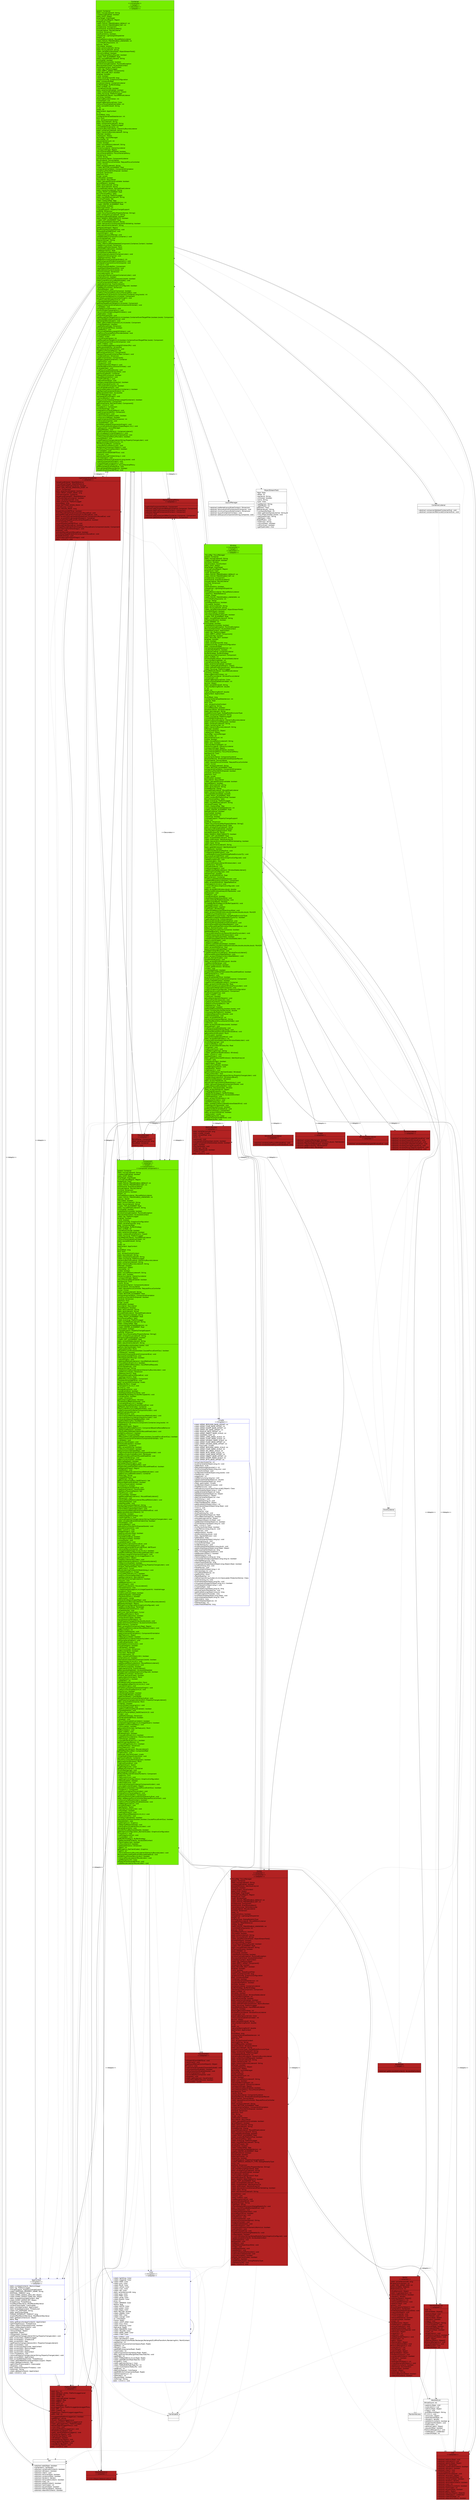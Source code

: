 digraph G{
	fontname = "Bitstream Vera Sans"
	fontsize = 16

node [
	fontname = "Bitstream Vera Sans"
	fontsize = 16

 shape = "record"
]
edge [
	fontname = "Bitstream Vera Sans"
	fontsize = 16
]
IdentityArrayList [ 
center=true
    label="{IdentityArrayList\n\<\<adaptee\>\>|-size: int \l-elementData: Object[] \l | +add(int,Obje): void\l+trimToSize(): void\l+set(int,Obje): Object\l+isEmpty(): boolean\l+clear(): void\l-outOfBoundsMsg(i): String\l+\<init\>(Collecti): void\l+remove(Obje): boolean\l+lastIndexOf(Obje): int\l+contains(Obje): boolean\l+size(): int\l-rangeCheck(i): void\l+addAll(int,Collecti): boolean\l-rangeCheckForAdd(i): void\l+get(i): Object\l+toArray(Object): Object[]\l#removeRange(int,i): void\l+ensureCapacity(i): void\l-fastRemove(i): void\l+indexOf(Obje): int\l}"color = black
style = filled 
 fillcolor = firebrick
]
Serializable [ 
center=true
    label="{Serializable| | }"color = black
style = filled 
 fillcolor = white
]
Shape [ 
center=true
    label="{Shape\n\<\<adaptee\>\>| | +abstract contains(Rectangle): boolean\l+abstract getPathIterator(AffineTransform,doub): PathIterator\l+abstract intersects(Rectangle): boolean\l+abstract getBounds2D(): Rectangle2D\l+abstract getBounds(): Rectangle\l}"color = black
style = filled 
 fillcolor = firebrick
]
Set [ 
center=true
    label="{Set| | +abstract add(Obje): boolean\l+spliterator(): Spliterator\l+abstract containsAll(Collecti): boolean\l+abstract isEmpty(): boolean\l+abstract clear(): void\l+abstract remove(Obje): boolean\l+abstract contains(Obje): boolean\l+abstract iterator(): Iterator\l+abstract removeAll(Collecti): boolean\l+abstract size(): int\l+abstract addAll(Collecti): boolean\l+abstract hashCode(): int\l+abstract equals(Obje): boolean\l+abstract toArray(Object): Object[]\l+abstract retainAll(Collecti): boolean\l}"color = black
style = filled 
 fillcolor = white
]
WindowStateListener [ 
center=true
    label="{WindowStateListener\n\<\<adaptee\>\>| | +abstract windowStateChanged(WindowEve): void\l}"color = black
style = filled 
 fillcolor = firebrick
]
FocusManager [ 
center=true
    label="{FocusManager\n\<\<adaptee\>\>|focusOwner: Component \lstatic serialVersionUID: long \lfocusRoot: Container \l | \<init\>(): void\l}"color = black
style = filled 
 fillcolor = firebrick
]
Unsafe [ 
center=true
    label="{Unsafe\n\<\<Singleton\>\>|+static ARRAY_BOOLEAN_BASE_OFFSET: int \l+static ARRAY_CHAR_BASE_OFFSET: int \l+static ARRAY_SHORT_BASE_OFFSET: int \l+static ARRAY_INT_BASE_OFFSET: int \l+static INVALID_FIELD_OFFSET: int \l+static ARRAY_OBJECT_INDEX_SCALE: int \l+static ADDRESS_SIZE: int \l+static ARRAY_LONG_INDEX_SCALE: int \l+static ARRAY_FLOAT_INDEX_SCALE: int \l+static ARRAY_DOUBLE_INDEX_SCALE: int \l+static ARRAY_FLOAT_BASE_OFFSET: int \l+static ARRAY_DOUBLE_BASE_OFFSET: int \l-static theUnsafe: Unsafe \l+static ARRAY_BOOLEAN_INDEX_SCALE: int \l+static ARRAY_CHAR_INDEX_SCALE: int \l+static ARRAY_INT_INDEX_SCALE: int \l+static ARRAY_BYTE_INDEX_SCALE: int \l+static ARRAY_LONG_BASE_OFFSET: int \l+static ARRAY_OBJECT_BASE_OFFSET: int \l+static ARRAY_SHORT_INDEX_SCALE: int \l+static ARRAY_BYTE_BASE_OFFSET: int \l | +arrayIndexScale(Cla): int\l+putCharVolatile(Object,long,ch): void\l+getByte(lo): byte\l+getLoadAverage(double[],i): int\l+putShortVolatile(Object,long,sho): void\l+monitorExit(Obje): void\l+putBooleanVolatile(Object,long,boole): void\l+loadFence(): void\l+pageSize(): int\l+setMemory(long,long,by): void\l+getDoubleVolatile(Object,lo): double\l+getShortVolatile(Object,lo): short\l+static getUnsafe(): Unsafe\l+putBoolean(Object,int,boole): void\l+freeMemory(lo): void\l+defineAnonymousClass(Class,byte[],Object): Class\l+putIntVolatile(Object,long,i): void\l+getByteVolatile(Object,lo): byte\l+getObjectVolatile(Object,lo): Object\l+getObject(Object,i): Object\l+getCharVolatile(Object,lo): char\l+putInt(long,i): void\l+putAddress(long,lo): void\l+staticFieldBase(Fie): Object\l+getAndAddInt(Object,long,i): int\l+putOrderedObject(Object,long,Obje): void\l-\<init\>(): void\l+getInt(lo): int\l+getChar(lo): char\l+putFloat(long,flo): void\l+getFloatVolatile(Object,lo): float\l+shouldBeInitialized(Cla): boolean\l+allocateInstance(Cla): Object\l+putObject(Object,int,Obje): void\l+getBooleanVolatile(Object,lo): boolean\l+putOrderedLong(Object,long,lo): void\lstatic \<clinit\>(): void\l+tryMonitorEnter(Obje): boolean\l+copyMemory(long,long,lo): void\l+fullFence(): void\l+getDouble(lo): double\l+putDouble(long,doub): void\l-static registerNatives(): void\l+getFloat(lo): float\l+putByteVolatile(Object,long,by): void\l+putLong(long,lo): void\l+monitorEnter(Obje): void\l+putByte(long,by): void\l+putDoubleVolatile(Object,long,doub): void\l+getAndSetObject(Object,long,Obje): Object\l+getLongVolatile(Object,lo): long\l-static throwIllegalAccessError(): void\l+getBoolean(Object,i): boolean\l+getAddress(lo): long\l+reallocateMemory(long,lo): long\l+compareAndSwapLong(Object,long,long,lo): boolean\l+allocateMemory(lo): long\l+objectFieldOffset(Fie): long\l+compareAndSwapObject(Object,long,Object,Obje): boolean\l+putShort(long,sho): void\l+storeFence(): void\l+getAndSetInt(Object,long,i): int\l+park(boolean,lo): void\l+arrayBaseOffset(Cla): int\l+getShort(lo): short\l+fieldOffset(Fie): int\l+defineClass(String,byte[],int,int,ClassLoader,ProtectionDoma): Class\l+putChar(long,ch): void\l+putFloatVolatile(Object,long,flo): void\l+compareAndSwapInt(Object,long,int,i): boolean\l+putOrderedInt(Object,long,i): void\l+unpark(Obje): void\l+getAndSetLong(Object,long,lo): long\l+ensureClassInitialized(Cla): void\l+getAndAddLong(Object,long,lo): long\l+throwException(Throwab): void\l+putObjectVolatile(Object,long,Obje): void\l+putLongVolatile(Object,long,lo): void\l+getLong(lo): long\l+getIntVolatile(Object,lo): int\l+addressSize(): int\l+staticFieldOffset(Fie): long\l}"style = filled 
 color = blue
style = filled 
 fillcolor = white
]
FocusTraversalPolicy [ 
center=true
    label="{FocusTraversalPolicy\n\<\<adaptee\>\>| | +getInitialComponent(Wind): Component\l+abstract getComponentBefore(Container,Compone): Component\l+abstract getFirstComponent(Contain): Component\l+abstract getLastComponent(Contain): Component\l+\<init\>(): void\l+abstract getComponentAfter(Container,Compone): Component\l+abstract getDefaultComponent(Contain): Component\l}"color = black
style = filled 
 fillcolor = firebrick
]
LightweightDispatcher [ 
center=true
    label="{LightweightDispatcher\n\<\<adaptee\>\>|-targetLastEntered: WeakReference \l-mouseEventTarget: WeakReference \l-isMouseDTInNativeContainer: boolean \l-static LWD_MOUSE_DRAGGED_OVER: int \l-focus: Component \lstatic assertionsDisabled: boolean \l-static PROXY_EVENT_MASK: long \l-nativeContainer: Container \l-targetLastEnteredDT: WeakReference \l-isMouseInNativeContainer: boolean \l-static serialVersionUID: long \l-static eventLog: PlatformLogger \l-eventMask: long \l-static BUTTONS_DOWN_MASK: int \l-nativeCursor: Cursor \l-static MOUSE_MASK: long \l | dispatchEvent(AWTEve): boolean\l-trackMouseEnterExit(Component,MouseEve): void\lretargetMouseEvent(Component,int,MouseEve): void\lstatic access100(LightweightDispatcher,Component,MouseEve): void\lstatic access000(LightweightDispatch): Container\l-processDropTargetEvent(SunDropTargetEve): boolean\l\<init\>(Contain): void\l+eventDispatched(AWTEve): void\l-isMouseGrab(MouseEve): boolean\l-retargetMouseEnterExit(Component,MouseEvent,Component,boole): Component\l-stopListeningForOtherDrags(): void\ldispose(): void\l-processMouseEvent(MouseEve): boolean\l-trackDropTargetEnterExit(Component,MouseEve): void\lenableEvents(lo): void\l-startListeningForOtherDrags(): void\lstatic \<clinit\>(): void\l}"color = black
style = filled 
 fillcolor = firebrick
]
Container [ 
center=true
    label="{Container\n\<\<composite\>\> \n\<\<target\>\> \n\<\<decorator\>\> \n\<\<adapter\>\>|parent: Container \lstatic mouseListenerK: String \l-coalescingEnabled: boolean \lstatic LOCK: Object \ldropTarget: DropTarget \l-mixingCutoutRegion: Region \lforeground: Color \l-static FOCUS_TRAVERSABLE_DEFAULT: int \l-static FOCUS_TRAVERSABLE_SET: int \lmodalComp: Component \leventCache: EventQueueItem[] \lmouseListener: MouseListener \lminSize: Dimension \lnewEventsOnly: boolean \l-dispatcher: LightweightDispatcher \lheight: int \lmouseMotionListener: MouseMotionListener \l-static FOCUS_TRAVERSABLE_UNKNOWN: int \l-numOfLWComponents: int \lpopups: Vector \l-focusable: boolean \lstatic actionListenerK: String \lstatic focusListenerK: String \l-static serialPersistentFields: ObjectStreamField[] \l-focusCycleRoot: boolean \l-focusTraversalPolicyProvider: boolean \l+static TOP_ALIGNMENT: float \lstatic mouseWheelListenerK: String \lminSizeSet: boolean \l-isAddNotifyComplete: boolean \lwindowClosingException: RuntimeException \l#accessibleContext: AccessibleContext \lmodalAppContext: AppContext \l-static log: PlatformLogger \l-static EMPTY_ARRAY: Component[] \lstatic INCLUDE_SELF: boolean \lenabled: boolean \l-valid: boolean \l-static serialVersionUID: long \l-graphicsConfig: GraphicsConfiguration \lpeer: ComponentPeer \lcontainerListener: ContainerListener \lbufferStrategy: BufferStrategy \lstatic incRate: int \l-nameExplicitlySet: boolean \lstatic assertionsDisabled: boolean \l-static coalesceEventsParams: Class[] \l-static focusLog: PlatformLogger \linputMethodListener: InputMethodListener \l-printing: boolean \llisteningBoundsChildren: int \l-component: List \lpreserveBackgroundColor: Color \l-isFocusTraversableOverridden: int \lstatic ownedWindowK: String \lx: int \lwidth: int \lappContext: AppContext \ly: int \leventMask: long \l-containerSerializedDataVersion: int \lfont: Font \l-acc: AccessControlContext \lstatic keyListenerK: String \lstatic componentListenerK: String \l-static mixingLog: PlatformLogger \l-numOfHWComponents: int \lhierarchyBoundsListener: HierarchyBoundsListener \lstatic containerListenerK: String \lstatic hierarchyBoundsListenerK: String \lisPacked: boolean \l-objectLock: Object \llayoutMgr: LayoutManager \l-boundsOp: int \ldescendantsCount: int \lvisible: boolean \lstatic mouseMotionListenerK: String \lstatic isInc: boolean \lhierarchyListener: HierarchyListener \l-compoundShape: Region \l-focusTraversalKeysEnabled: boolean \l-focusTraversalPolicy: FocusTraversalPolicy \lbackground: Color \l-name: String \lcomponentListener: ComponentListener \lfocusListener: FocusListener \l-static requestFocusController: RequestFocusController \lcursor: Cursor \lstatic windowListenerK: String \l+static BOTTOM_ALIGNMENT: float \lcomponentOrientation: ComponentOrientation \l-autoFocusTransferOnDisposal: boolean \lmaxSize: Dimension \lpeerFont: Font \llocale: Locale \lprefSizeSet: boolean \lkeyListener: KeyListener \l-static isJavaAwtSmartInvalidate: boolean \lignoreRepaint: boolean \lstatic itemListenerK: String \lstatic textListenerK: String \lmouseWheelListener: MouseWheelListener \lstatic hierarchyListenerK: String \l+static RIGHT_ALIGNMENT: float \lfocusTraversalKeys: Set[] \l-static eventLog: PlatformLogger \lstatic inputMethodListenerK: String \l-printingThreads: Set \l-static coalesceMap: Map \l-componentSerializedDataVersion: int \l+static CENTER_ALIGNMENT: float \lmaxSizeSet: boolean \llisteningChildren: int \l-changeSupport: PropertyChangeSupport \lprefSize: Dimension \l-static focusTraversalKeyPropertyNames: String[] \lstatic windowFocusListenerK: String \lbackgroundEraseDisabled: boolean \lstatic SEARCH_HEAVYWEIGHTS: boolean \l+static LEFT_ALIGNMENT: float \lstatic windowStateListenerK: String \l-static descendUnconditionallyWhenValidating: boolean \lstatic adjustmentListenerK: String \l | getOpaqueShape(): Region\lpostProcessKeyEvent(KeyEve): void\l#processEvent(AWTEve): void\l+paint(Graphi): void\l+setLayout(LayoutManag): void\l-addDelicately(Component,Container,i): void\lmixOnValidating(): void\l#paramString(): String\l+removeAll(): void\l-static isRemoveNotifyNeeded(Component,Container,Contain): boolean\l+getMinimumSize(): Dimension\l+getMousePosition(boole): Point\lpostsOldMouseEvents(): boolean\l+getAlignmentY(): float\lcountHierarchyMembers(): int\l+addContainerListener(ContainerListen): void\l-reparentChild(Compone): void\l+getAlignmentX(): float\l-getBottommostComponentIndex(): int\l+setComponentZOrder(Component,i): void\ldecreaseComponentCount(Compone): void\l+\<init\>(): void\l+findComponentAt(Poi): Component\l-readObject(ObjectInputStre): void\l-getListenersCount(int,boole): int\l+minimumSize(): Dimension\lnumListening(lo): int\l+removeContainerListener(ContainerListen): void\lcontainsFocus(): boolean\lisSameOrAncestorOf(Component,boole): boolean\lclearCurrentFocusCycleRootOnHide(): void\l+printComponents(Graphi): void\l+getListeners(Cla): EventListener[]\lupdateGraphicsData(GraphicsConfigurati): boolean\l+getMaximumSize(): Dimension\l-startLWModal(): void\lcanContainFocusOwner(Compone): boolean\l+setFocusTraversalPolicy(FocusTraversalPoli): void\lcreateHierarchyEvents(int,Component,Container,long,boole): int\lfindComponentAtImpl(int,int,boole): Component\lpaintHeavyweightComponents(Graphi): void\l+setFocusTraversalKeys(int,S): void\l-checkAddToSelf(Compone): void\lgetDropTargetEventTarget(int,int,boole): Component\l+applyComponentOrientation(ComponentOrientati): void\l+validate(): void\lvalidateUnconditionally(): void\lmixOnZOrderChanging(int,i): void\l-recursiveShowHeavyweightChildren(): void\l+getInsets(): Insets\lmixOnHiding(boole): void\l-getMouseEventTargetImpl(int,int,boolean,ContainerEventTargetFilter,boolean,boole): Component\l-checkNotAWindow(Compone): void\llightweightPaint(Graphi): void\l-static getChildAt(Component,int,int,boole): Component\l+isValidateRoot(): boolean\l+getPreferredSize(): Dimension\leventEnabled(AWTEve): boolean\l+addNotify(): void\l-recursiveHideHeavyweightChildren(): void\l+setFocusTraversalPolicyProvider(boole): void\linvalidateParent(): void\l+insets(): Insets\l+countComponents(): int\l-getMouseEventTarget(int,int,boolean,ContainerEventTargetFilter,boole): Component\lincreaseComponentCount(Compone): void\l-static initIDs(): void\l-recursiveRelocateHeavyweightChildren(Poi): void\lgetAccessibleAt(Poi): Accessible\ladjustDecendantsOnParent(i): void\l+getFocusTraversalKeys(i): Set\lgetComponentsSync(): Component[]\l-reparentTraverse(ContainerPeer,Contain): void\l+preferredSize(): Dimension\l+getComponents(): Component[]\lgetHeavyweightContainer(): Container\l+setFont(Fo): void\l+doLayout(): void\l+add(Component,Object,i): void\lclearMostRecentFocusOwnerOnHide(): void\l#validateTree(): void\l+setFocusCycleRoot(boole): void\l-writeObject(ObjectOutputStre): void\lgetTraversalRoot(): Container\l-isParentOf(Compone): boolean\ladjustDescendants(i): void\l+list(PrintWriter,i): void\l+deliverEvent(Eve): void\lhasHeavyweightDescendants(): boolean\l+getComponentCount(): int\l+isAncestorOf(Compone): boolean\lproxyEnableEvents(lo): void\l-removeDelicately(Component,Container,i): boolean\l-getTopmostComponentIndex(): int\lgetAccessibleChild(i): Accessible\lmixOnReshaping(): void\llightweightPrint(Graphi): void\l+removeNotify(): void\lisRecursivelyVisibleUpToHeavyweightContainer(): boolean\l+getComponent(i): Component\lgetComponents_NoClientCode(): Component[]\lstatic \<clinit\>(): void\l+locate(int,i): Component\lmixOnShowing(): void\linitializeFocusTraversalKeys(): void\l+getComponentAt(Poi): Component\l+update(Graphi): void\l+isFocusTraversalPolicySet(): boolean\l+isFocusCycleRoot(): boolean\l+getComponentZOrder(Compone): int\l+remove(Compone): void\linvalidateTree(): void\lprintHeavyweightComponents(Graphi): void\lrecursiveSubtractAndApplyShape(Region,int,i): void\l+getLayout(): LayoutManager\l-stopLWModal(): void\l+getContainerListeners(): ContainerListener[]\lrecursiveApplyCurrentShape(int,i): void\l#processContainerEvent(ContainerEve): void\l+isFocusTraversalPolicyProvider(): boolean\lcheckGD(Stri): void\l+addPropertyChangeListener(String,PropertyChangeListen): void\lgetAccessibleChildrenCount(): int\l-findTraversalRoot(): Container\l+transferFocusDownCycle(): void\l#addImpl(Component,Object,i): void\l+areFocusTraversalKeysSet(i): boolean\l+invalidate(): void\ldispatchEventToSelf(AWTEve): void\l+layout(): void\ladjustListeningChildren(long,i): void\l+print(Graphi): void\lcreateChildHierarchyEvents(int,long,boole): void\l+paintComponents(Graphi): void\l-checkAdding(Component,i): void\l+getFocusTraversalPolicy(): FocusTraversalPolicy\lpreProcessKeyEvent(KeyEve): void\lhasLightweightDescendants(): boolean\ldispatchEventImpl(AWTEve): void\l}"color = black
style = filled 
 fillcolor = chartreuse2
]
Dialog [ 
center=true
    label="{Dialog\n\<\<adaptee\>\> \n\<\<composite\>\> \n\<\<adapter\>\>|-focusMgr: FocusManager \lparent: Container \lstatic mouseListenerK: String \l-coalescingEnabled: boolean \lblockedWindows: IdentityArrayList \lisInShow: boolean \linputContext: InputContext \lstatic LOCK: Object \ldropTarget: DropTarget \l-mixingCutoutRegion: Region \lforeground: Color \l-type: WindowType \l-static FOCUS_TRAVERSABLE_DEFAULT: int \l-static FOCUS_TRAVERSABLE_SET: int \lmodalComp: Component \leventCache: EventQueueItem[] \l-secondaryLoop: SecondaryLoop \lmouseListener: MouseListener \lminSize: Dimension \lstate: int \lnewEventsOnly: boolean \l-dispatcher: LightweightDispatcher \lheight: int \lmodalityType: DialogModalityType \lmouseMotionListener: MouseMotionListener \l-weakThis: WeakReference \l-shape: Shape \l-static FOCUS_TRAVERSABLE_UNKNOWN: int \l-numOfLWComponents: int \lpopups: Vector \l-autoRequestFocus: boolean \l-focusable: boolean \lstatic actionListenerK: String \lstatic focusListenerK: String \l-static serialPersistentFields: ObjectStreamField[] \lshowWithParent: boolean \l-focusCycleRoot: boolean \l-focusTraversalPolicyProvider: boolean \l+static TOP_ALIGNMENT: float \lstatic mouseWheelListenerK: String \lisTrayIconWindow: boolean \lstatic OPENED: int \lminSizeSet: boolean \l-isAddNotifyComplete: boolean \lwindowClosingException: RuntimeException \l#accessibleContext: AccessibleContext \lmodalAppContext: AppContext \l-static log: PlatformLogger \l-static EMPTY_ARRAY: Component[] \l-alwaysOnTop: boolean \lstatic INCLUDE_SELF: boolean \lenabled: boolean \l-valid: boolean \l-modalFilter: ModalEventFilter \l-static serialVersionUID: long \l-graphicsConfig: GraphicsConfiguration \lpeer: ComponentPeer \l-initialized: boolean \l-windowSerializedDataVersion: int \l-locationByPlatform: boolean \lisInHide: boolean \lcontainerListener: ContainerListener \lbufferStrategy: BufferStrategy \l-temporaryLostComponent: Component \lstatic incRate: int \lresizable: boolean \lwindowStateListener: WindowStateListener \l-securityWarningWidth: int \l-nameExplicitlySet: boolean \lstatic assertionsDisabled: boolean \l-static coalesceEventsParams: Class[] \l-static beforeFirstWindowShown: AtomicBoolean \l-static focusLog: PlatformLogger \linputMethodListener: InputMethodListener \l-printing: boolean \llisteningBoundsChildren: int \lwindowFocusListener: WindowFocusListener \l-component: List \lpreserveBackgroundColor: Color \l-isFocusTraversableOverridden: int \lanchor: Object \lstatic ownedWindowK: String \l-securityWarningPointX: double \lx: int \lwidth: int \l-securityWarningPointY: double \lappContext: AppContext \ly: int \leventMask: long \l-containerSerializedDataVersion: int \l-opacity: float \lfont: Font \l-acc: AccessControlContext \lwarningString: String \lsyncLWRequests: boolean \lwindowListener: WindowListener \lstatic keyListenerK: String \lmodalExclusionType: DialogModalExclusionType \lstatic componentListenerK: String \l-static mixingLog: PlatformLogger \l-numOfHWComponents: int \lhierarchyBoundsListener: HierarchyBoundsListener \lstatic systemSyncLWRequests: boolean \lstatic containerListenerK: String \l-static nameCounter: int \lstatic hierarchyBoundsListenerK: String \lisPacked: boolean \l-inputContextLock: Object \l-objectLock: Object \llayoutMgr: LayoutManager \l-boundsOp: int \lmodal: boolean \ldescendantsCount: int \lvisible: boolean \lstatic mouseMotionListenerK: String \lstatic isInc: boolean \l-securityWarningHeight: int \lhierarchyListener: HierarchyListener \l-compoundShape: Region \l-focusTraversalKeysEnabled: boolean \l-focusTraversalPolicy: FocusTraversalPolicy \lbackground: Color \l-name: String \lcomponentListener: ComponentListener \ldisposerRecord: WindowWindowDisposerRecord \lfocusListener: FocusListener \l-static requestFocusController: RequestFocusController \lcursor: Cursor \lstatic windowListenerK: String \l+static BOTTOM_ALIGNMENT: float \lcomponentOrientation: ComponentOrientation \l-autoFocusTransferOnDisposal: boolean \lmaxSize: Dimension \lpeerFont: Font \ltitle: String \llocale: Locale \lprefSizeSet: boolean \lkeyListener: KeyListener \l-static isJavaAwtSmartInvalidate: boolean \lignoreRepaint: boolean \lstatic itemListenerK: String \lstatic textListenerK: String \lmodalBlocker: Dialog \lmouseWheelListener: MouseWheelListener \lstatic hierarchyListenerK: String \l-focusableWindowState: boolean \l+static RIGHT_ALIGNMENT: float \l-static locationByPlatformProp: boolean \lfocusTraversalKeys: Set[] \l-static eventLog: PlatformLogger \lstatic inputMethodListenerK: String \l-printingThreads: Set \lisInDispose: boolean \l-static coalesceMap: Map \l-componentSerializedDataVersion: int \l+static CENTER_ALIGNMENT: float \lbeforeFirstShow: boolean \lmaxSizeSet: boolean \llisteningChildren: int \l-disposing: boolean \l-changeSupport: PropertyChangeSupport \l+static DEFAULT_MODALITY_TYPE: DialogModalityType \licons: List \lprefSize: Dimension \l-static focusTraversalKeyPropertyNames: String[] \l-securityWarningAlignmentX: float \lstatic windowFocusListenerK: String \lbackgroundEraseDisabled: boolean \lundecorated: boolean \l-securityWarningAlignmentY: float \lownedWindowList: Vector \lstatic SEARCH_HEAVYWEIGHTS: boolean \l+static LEFT_ALIGNMENT: float \lstatic windowStateListenerK: String \lstatic modalDialogs: IdentityArrayList \l-static allWindows: IdentityArrayList \l-static descendUnconditionallyWhenValidating: boolean \l-static base: String \lstatic adjustmentListenerK: String \l | modalHide(): void\l+show(): void\l-static initIDs(): void\l+setBackground(Col): void\lunblockWindow(Wind): void\l#paramString(): String\l+getTitle(): String\l-checkModalityPermission(DialogModalityTy): void\lstatic checkShouldBeBlocked(Wind): void\lmodalityPopped(): void\l-hideAndDisposeHandler(): void\lshouldBlock(Wind): boolean\linterruptBlocking(): void\lmodalShow(): void\l+setVisible(boole): void\lconstructComponentName(): String\lmodalityPushed(): void\l+setResizable(boole): void\lblockWindows(Li): void\l-conditionalShow(Component,AtomicLo): boolean\l+setTitle(Stri): void\lblockWindow(Wind): void\l+setModalityType(DialogModalityTy): void\l+isResizable(): boolean\l+\<init\>(Window,String,DialogModalityType,GraphicsConfigurati): void\l+getAccessibleContext(): AccessibleContext\l+setShape(Sha): void\ldoDispose(): void\l+toBack(): void\l-readObject(ObjectInputStre): void\l+hide(): void\l+setModal(boole): void\l+addNotify(): void\l-hideAndDisposePreHandler(): void\l+setUndecorated(boole): void\l+isUndecorated(): boolean\lisModal_NoClientCode(): boolean\l+isModal(): boolean\l+getModalityType(): DialogModalityType\l+setOpacity(flo): void\lstatic \<clinit\>(): void\l}"color = black
style = filled 
 fillcolor = firebrick
]
WeakReference [ 
center=true
    label="{WeakReference\n\<\<adaptee\>\>| | +\<init\>(Object,ReferenceQue): void\l}"color = black
style = filled 
 fillcolor = firebrick
]
List [ 
center=true
    label="{List\n\<\<adaptee\>\>| | +abstract add(int,Obje): void\l+abstract subList(int,i): List\l+abstract set(int,Obje): Object\l+spliterator(): Spliterator\l+abstract containsAll(Collecti): boolean\l+abstract isEmpty(): boolean\l+abstract clear(): void\l+sort(Comparat): void\l+replaceAll(UnaryOperat): void\l+abstract remove(i): Object\l+abstract lastIndexOf(Obje): int\l+abstract contains(Obje): boolean\l+abstract iterator(): Iterator\l+abstract removeAll(Collecti): boolean\l+abstract size(): int\l+abstract addAll(int,Collecti): boolean\l+abstract hashCode(): int\l+abstract equals(Obje): boolean\l+abstract get(i): Object\l+abstract toArray(Object): Object[]\l+abstract listIterator(i): ListIterator\l+abstract indexOf(Obje): int\l+abstract retainAll(Collecti): boolean\l}"color = black
style = filled 
 fillcolor = firebrick
]
EventListener [ 
center=true
    label="{EventListener| | }"color = black
style = filled 
 fillcolor = white
]
Component [ 
center=true
    label="{Component\n\<\<adaptee\>\> \n\<\<target\>\> \n\<\<component\>\> \n\<\<composite component\>\>|parent: Container \lstatic mouseListenerK: String \l-coalescingEnabled: boolean \lstatic LOCK: Object \ldropTarget: DropTarget \l-mixingCutoutRegion: Region \lforeground: Color \l-static FOCUS_TRAVERSABLE_DEFAULT: int \l-static FOCUS_TRAVERSABLE_SET: int \leventCache: EventQueueItem[] \lmouseListener: MouseListener \lminSize: Dimension \lnewEventsOnly: boolean \lheight: int \lmouseMotionListener: MouseMotionListener \l-static FOCUS_TRAVERSABLE_UNKNOWN: int \lpopups: Vector \l-focusable: boolean \lstatic actionListenerK: String \lstatic focusListenerK: String \l+static TOP_ALIGNMENT: float \lstatic mouseWheelListenerK: String \lminSizeSet: boolean \l-isAddNotifyComplete: boolean \lwindowClosingException: RuntimeException \l#accessibleContext: AccessibleContext \l-static log: PlatformLogger \lenabled: boolean \l-valid: boolean \l-graphicsConfig: GraphicsConfiguration \l-static serialVersionUID: long \lpeer: ComponentPeer \lbufferStrategy: BufferStrategy \lstatic incRate: int \l-nameExplicitlySet: boolean \lstatic assertionsDisabled: boolean \l-static coalesceEventsParams: Class[] \l-static focusLog: PlatformLogger \linputMethodListener: InputMethodListener \l-isFocusTraversableOverridden: int \lstatic ownedWindowK: String \lx: int \lwidth: int \lappContext: AppContext \ly: int \leventMask: long \lfont: Font \l-acc: AccessControlContext \lstatic keyListenerK: String \lstatic componentListenerK: String \l-static mixingLog: PlatformLogger \lhierarchyBoundsListener: HierarchyBoundsListener \lstatic containerListenerK: String \lstatic hierarchyBoundsListenerK: String \lisPacked: boolean \l-objectLock: Object \l-boundsOp: int \lvisible: boolean \lstatic mouseMotionListenerK: String \lstatic isInc: boolean \lhierarchyListener: HierarchyListener \l-compoundShape: Region \l-focusTraversalKeysEnabled: boolean \lbackground: Color \l-name: String \lcomponentListener: ComponentListener \lfocusListener: FocusListener \l-static requestFocusController: RequestFocusController \lcursor: Cursor \lstatic windowListenerK: String \l+static BOTTOM_ALIGNMENT: float \lcomponentOrientation: ComponentOrientation \l-autoFocusTransferOnDisposal: boolean \lmaxSize: Dimension \lpeerFont: Font \llocale: Locale \lprefSizeSet: boolean \lkeyListener: KeyListener \lignoreRepaint: boolean \lstatic itemListenerK: String \lstatic textListenerK: String \lmouseWheelListener: MouseWheelListener \lstatic hierarchyListenerK: String \l+static RIGHT_ALIGNMENT: float \lfocusTraversalKeys: Set[] \l-static eventLog: PlatformLogger \lstatic inputMethodListenerK: String \l-static coalesceMap: Map \l-componentSerializedDataVersion: int \l+static CENTER_ALIGNMENT: float \lmaxSizeSet: boolean \l-changeSupport: PropertyChangeSupport \lprefSize: Dimension \l-static focusTraversalKeyPropertyNames: String[] \lstatic windowFocusListenerK: String \lbackgroundEraseDisabled: boolean \l+static LEFT_ALIGNMENT: float \lstatic windowStateListenerK: String \lstatic adjustmentListenerK: String \l | -notifyNewBounds(boolean,boole): void\lgetFont_NoClientCode(): Font\l+getLocation(Poi): Point\lrequestFocusInWindow(boolean,CausedFocusEventCau): boolean\l+isOpaque(): boolean\l#processComponentEvent(ComponentEve): void\l#processEvent(AWTEve): void\lisNonOpaqueForMixing(): boolean\l+paint(Graphi): void\l+getInputMethodListeners(): InputMethodListener[]\l+mouseDown(Event,int,i): boolean\l+getInputMethodRequests(): InputMethodRequests\lmixOnValidating(): void\l#paramString(): String\l+addHierarchyBoundsListener(HierarchyBoundsListen): void\l+getMinimumSize(): Dimension\l+getAlignmentY(): float\l#processMouseEvent(MouseEve): void\l+getAlignmentX(): float\lgetNextFocusCandidate(): Component\l+dispatchEvent(AWTEve): void\lstatic access400(Compone): Insets\lgetBackBuffer(): Image\l+reshape(int,int,int,i): void\l#\<init\>(): void\l#disableEvents(lo): void\l+postEvent(Eve): boolean\l-readObject(ObjectInputStre): void\lcreateBufferStrategy(int,BufferCapabiliti): void\l+contains(Poi): boolean\l+size(): Dimension\lgetContainingWindow(): Window\l+enableInputMethods(boole): void\l+mouseUp(Event,int,i): boolean\l#processMouseMotionEvent(MouseEve): void\lgetParent_NoClientCode(): Container\lclearCurrentFocusCycleRootOnHide(): void\l+addComponentListener(ComponentListen): void\lgetSiblingIndexAbove(): int\l+setName(Stri): void\l+removeInputMethodListener(InputMethodListen): void\l+removeHierarchyListener(HierarchyListen): void\lsubtractAndApplyShapeBelowMe(): void\l+getFontMetrics(Fo): FontMetrics\lcreateHierarchyEvents(int,Component,Container,long,boole): int\l+getHeight(): int\lgetNormalShape(): Region\l+getBaselineResizeBehavior(): ComponentBaselineResizeBehavior\l+getIgnoreRepaint(): boolean\l+removeMouseWheelListener(MouseWheelListen): void\lcanBeFocusOwner(): boolean\l+getPeer(): ComponentPeer\l-isRequestFocusAccepted(boolean,boolean,CausedFocusEventCau): boolean\l+applyComponentOrientation(ComponentOrientati): void\l+validate(): void\lapplyCurrentShape(): void\leventTypeEnabled(i): boolean\l+getParent(): Container\lstatic access500(Cla): boolean\l+isMinimumSizeSet(): boolean\lapplyCompoundShape(Regi): void\l+setComponentOrientation(ComponentOrientati): void\l-getRecursivelyVisibleBounds(): Rectangle\lautoProcessMouseWheel(MouseWheelEve): void\l+setBounds(Rectang): void\lisRecursivelyVisible(): boolean\lisMixingNeeded(): boolean\llightweightPaint(Graphi): void\l-applyCurrentShapeBelowMe(): void\ldispatchMouseWheelToAncestor(MouseWheelEve): boolean\l-getAppliedShape(): Region\l+addNotify(): void\l+addInputMethodListener(InputMethodListen): void\l+getFocusCycleRootAncestor(): Container\l+toString(): String\linvalidateParent(): void\l+getName(): String\lgetFocusTraversalKeys_NoIDCheck(i): Set\lareInputMethodsEnabled(): boolean\l+isFocusTraversable(): boolean\l+inside(int,i): boolean\l#processKeyEvent(KeyEve): void\l+getInputContext(): InputContext\l+getFocusTraversalKeys(i): Set\l+nextFocus(): void\l+isCursorSet(): boolean\l+getMouseWheelListeners(): MouseWheelListener[]\l+doLayout(): void\l+removeMouseMotionListener(MouseMotionListen): void\l+setVisible(boole): void\l+add(PopupMe): void\lconstructComponentName(): String\lclearMostRecentFocusOwnerOnHide(): void\l+removeKeyListener(KeyListen): void\l#processInputMethodEvent(InputMethodEve): void\lgetAccessibleIndexInParent(): int\l+isVisible(): boolean\l+setDropTarget(DropTarg): void\l+list(PrintWriter,i): void\l+removePropertyChangeListener(String,PropertyChangeListen): void\l-static isCoalesceEventsOverriden(Cla): boolean\l+revalidate(): void\l+removeNotify(): void\lsetAutoFocusTransferOnDisposal(boole): void\lrelocateComponent(): void\lstatic \<clinit\>(): void\lupdateZOrder(): void\l+gotFocus(Event,Obje): boolean\lmixOnShowing(): void\l+handleEvent(Eve): boolean\l+isForegroundSet(): boolean\l+show(boole): void\l+update(Graphi): void\l#processFocusEvent(FocusEve): void\l+setMaximumSize(Dimensi): void\l#coalesceEvents(AWTEvent,AWTEve): AWTEvent\l+remove(MenuCompone): void\l+imageUpdate(Image,int,int,int,int,i): boolean\l+addMouseWheelListener(MouseWheelListen): void\lprintHeavyweightComponents(Graphi): void\l+checkImage(Image,int,int,ImageObserv): int\lgetObjectLock(): Object\l+addKeyListener(KeyListen): void\l+getComponentListeners(): ComponentListener[]\l+isMaximumSizeSet(): boolean\l+addPropertyChangeListener(String,PropertyChangeListen): void\l-location_NoClientCode(): Point\l+getCursor(): Cursor\ladjustListeningChildrenOnParent(long,i): void\l+createImage(int,i): Image\l+mouseMove(Event,int,i): boolean\l+areFocusTraversalKeysSet(i): boolean\l+getKeyListeners(): KeyListener[]\lcheckWindowClosingException(): boolean\l+layout(): void\l+getBaseline(int,i): int\l+print(Graphi): void\l+getFocusListeners(): FocusListener[]\l+resize(Dimensi): void\l+createVolatileImage(int,int,ImageCapabiliti): VolatileImage\l+location(): Point\l+lostFocus(Event,Obje): boolean\l+getDropTarget(): DropTarget\l+keyDown(Event,i): boolean\l+getLocale(): Locale\lsubtractAndApplyShape(Regi): void\l+getHierarchyBoundsListeners(): HierarchyBoundsListener[]\lgetOpaqueShape(): Region\lsetGraphicsConfiguration(GraphicsConfigurati): void\l+getBounds(Rectang): Rectangle\l+setPreferredSize(Dimensi): void\l+enable(boole): void\lgetCursor_NoClientCode(): Cursor\l+getMousePosition(): Point\lpostsOldMouseEvents(): boolean\l+action(Event,Obje): boolean\lcountHierarchyMembers(): int\l+firePropertyChange(String,double,doub): void\lgetAccessControlContext(): AccessControlContext\lgetContainer(): Container\lstatic access002(Component,Regi): Region\l+addMouseMotionListener(MouseMotionListen): void\lgetBoundsOp(): int\l+setFocusable(boole): void\l+getComponentOrientation(): ComponentOrientation\l+getTreeLock(): Object\l+isBackgroundSet(): boolean\l+addHierarchyListener(HierarchyListen): void\l-doSwingSerialization(): void\l+setEnabled(boole): void\lrevalidateSynchronously(): void\l+isLightweight(): boolean\l+isEnabled(): boolean\l+minimumSize(): Dimension\lareBoundsValid(): boolean\l+bounds(): Rectangle\lnumListening(lo): int\lstatic isInstanceOf(Object,Stri): boolean\lcontainsFocus(): boolean\lisSameOrAncestorOf(Component,boole): boolean\l+repaint(long,int,int,int,i): void\l+getMouseMotionListeners(): MouseMotionListener[]\l+setMinimumSize(Dimensi): void\ltransferFocus(boole): boolean\l+getListeners(Cla): EventListener[]\lgetAccessibleStateSet(): AccessibleStateSet\lupdateGraphicsData(GraphicsConfigurati): boolean\l+getMaximumSize(): Dimension\lisVisible_NoClientCode(): boolean\l+getLocationOnScreen(): Point\l+keyUp(Event,i): boolean\l+getWidth(): int\lpointRelativeToComponent(Poi): Point\l-reshapeNativePeer(int,int,int,int,i): void\l+paintAll(Graphi): void\lpaintHeavyweightComponents(Graphi): void\l+setFocusTraversalKeys(int,S): void\l+hasFocus(): boolean\l+isPreferredSizeSet(): boolean\l+isDoubleBuffered(): boolean\l+getColorModel(): ColorModel\l#processHierarchyEvent(HierarchyEve): void\l+getPropertyChangeListeners(Stri): PropertyChangeListener[]\lstatic access100(Compone): Point\l+isValid(): boolean\lmixOnZOrderChanging(int,i): void\lmixOnHiding(boole): void\l+getFocusTraversalKeysEnabled(): boolean\linvalidateIfValid(): void\lsetFocusTraversalKeys_NoIDCheck(int,S): void\l+hide(): void\l+getPreferredSize(): Dimension\leventEnabled(AWTEve): boolean\l+disable(): void\lisFocusTraversableOverridden(): boolean\l+prepareImage(Image,int,int,ImageObserv): boolean\lupdateCursorImmediately(): void\l+isFocusable(): boolean\lgetLocationOnScreen_NoTreeLock(): Point\lsetBoundsOp(i): void\l-static initIDs(): void\lisEnabledImpl(): boolean\l+mouseExit(Event,int,i): boolean\l+getHierarchyListeners(): HierarchyListener[]\l+isShowing(): boolean\l+mouseEnter(Event,int,i): boolean\lgetSiblingIndexBelow(): int\l+mouseDrag(Event,int,i): boolean\l+preferredSize(): Dimension\lcheckTreeLock(): void\l+getMouseListeners(): MouseListener[]\lgetHWPeerAboveMe(): ComponentPeer\l+setFont(Fo): void\l-getInsets_NoClientCode(): Insets\l-writeObject(ObjectOutputStre): void\lgetTraversalRoot(): Container\lisAutoFocusTransferOnDisposal(): boolean\lgetLocationOnWindow(): Point\l+deliverEvent(Eve): void\lgetToolkitImpl(): Toolkit\l+getForeground(): Color\lgetNativeContainer(): Container\lmixOnReshaping(): void\llightweightPrint(Graphi): void\lfindUnderMouseInWindow(PointerIn): Component\l+getFont(): Font\l+setCursor(Curs): void\l+getGraphicsConfiguration(): GraphicsConfiguration\l+isDisplayable(): boolean\l+setLocale(Loca): void\l+removeComponentListener(ComponentListen): void\l-calculateCurrentShape(): Region\lrequestFocus(boolean,CausedFocusEventCau): boolean\l+locate(int,i): Component\l+addFocusListener(FocusListen): void\linitializeFocusTraversalKeys(): void\l+getComponentAt(Poi): Component\l#processHierarchyBoundsEvent(HierarchyEve): void\lstatic setRequestFocusController(RequestFocusControll): void\l+isFocusCycleRoot(Contain): boolean\l+setFocusTraversalKeysEnabled(boole): void\l+setBackground(Col): void\l+printAll(Graphi): void\l+getToolkit(): Toolkit\l+transferFocusUpCycle(): void\l+isFontSet(): boolean\l+setSize(Dimensi): void\l-repaintParentIfNeeded(int,int,int,i): void\l+setLocation(Poi): void\lisCoalescingEnabled(): boolean\lrequestFocusHelper(boolean,boolean,CausedFocusEventCau): boolean\lcheckGD(Stri): void\l+getGraphics(): Graphics\l+setIgnoreRepaint(boole): void\l+removeFocusListener(FocusListen): void\l#enableEvents(lo): void\ltransferFocusBackward(boole): boolean\lgetGraphicsConfiguration_NoClientCode(): GraphicsConfiguration\l+move(int,i): void\l+setForeground(Col): void\l+invalidate(): void\lgetBufferStrategy(): BufferStrategy\l+getAccessibleContext(): AccessibleContext\l-checkCoalescing(): boolean\l+isFocusOwner(): boolean\l+getSize(Dimensi): Dimension\l+getX(): int\lgetGraphics_NoClientCode(): Graphics\l+getY(): int\l+removeHierarchyBoundsListener(HierarchyBoundsListen): void\l#processMouseWheelEvent(MouseWheelEve): void\lcanBeFocusOwnerRecursively(): boolean\l+removeMouseListener(MouseListen): void\l+getBackground(): Color\ldispatchEventImpl(AWTEve): void\l+addMouseListener(MouseListen): void\l}"color = black
style = filled 
 fillcolor = chartreuse2
]
Vector [ 
center=true
    label="{Vector\n\<\<adaptee\>\>|-static serialVersionUID: long \l#capacityIncrement: int \l-static MAX_ARRAY_SIZE: int \l#elementData: Object[] \l#elementCount: int \l | +firstElement(): Object\l-static hugeCapacity(i): int\l+removeAll(Collecti): boolean\l+iterator(): Iterator\l+toArray(Object): Object[]\l+indexOf(Object,i): int\l+removeAllElements(): void\l+add(int,Obje): void\l-grow(i): void\l-ensureCapacityHelper(i): void\l+spliterator(): Spliterator\l-writeObject(ObjectOutputStre): void\l+copyInto(Object): void\l+sort(Comparat): void\l+\<init\>(Collecti): void\l+removeIf(Predica): boolean\l+contains(Obje): boolean\l+size(): int\l+lastElement(): Object\l+listIterator(): ListIterator\l+ensureCapacity(i): void\l+addElement(Obje): void\l+replaceAll(UnaryOperat): void\l+remove(i): Object\l+capacity(): int\l+setSize(i): void\l+setElementAt(Object,i): void\l+hashCode(): int\l+get(i): Object\l+elementAt(i): Object\l+removeElementAt(i): void\l#removeRange(int,i): void\l+subList(int,i): List\l+trimToSize(): void\l+set(int,Obje): Object\lelementData(i): Object\l+forEach(Consum): void\l+containsAll(Collecti): boolean\l+isEmpty(): boolean\l+clear(): void\l+lastIndexOf(Object,i): int\l+insertElementAt(Object,i): void\l+addAll(int,Collecti): boolean\l+elements(): Enumeration\l+equals(Obje): boolean\l+clone(): Object\l+toString(): String\l+removeElement(Obje): boolean\l+retainAll(Collecti): boolean\l}"color = black
style = filled 
 fillcolor = firebrick
]
WindowFocusListener [ 
center=true
    label="{WindowFocusListener\n\<\<adaptee\>\>| | +abstract windowLostFocus(WindowEve): void\l+abstract windowGainedFocus(WindowEve): void\l}"color = black
style = filled 
 fillcolor = firebrick
]
Accessible [ 
center=true
    label="{Accessible\n\<\<target\>\>| | +abstract getAccessibleContext(): AccessibleContext\l}"color = black
style = filled 
 fillcolor = firebrick
]
Window [ 
center=true
    label="{Window\n\<\<composite\>\> \n\<\<target\>\> \n\<\<decorator\>\> \n\<\<adapter\>\>|-focusMgr: FocusManager \lparent: Container \lstatic mouseListenerK: String \l-coalescingEnabled: boolean \lisInShow: boolean \linputContext: InputContext \lstatic LOCK: Object \ldropTarget: DropTarget \l-mixingCutoutRegion: Region \lforeground: Color \l-type: WindowType \l-static FOCUS_TRAVERSABLE_DEFAULT: int \l-static FOCUS_TRAVERSABLE_SET: int \lmodalComp: Component \leventCache: EventQueueItem[] \lmouseListener: MouseListener \lminSize: Dimension \lstate: int \lnewEventsOnly: boolean \l-dispatcher: LightweightDispatcher \lheight: int \lmouseMotionListener: MouseMotionListener \l-weakThis: WeakReference \l-shape: Shape \l-static FOCUS_TRAVERSABLE_UNKNOWN: int \l-numOfLWComponents: int \lpopups: Vector \l-autoRequestFocus: boolean \l-focusable: boolean \lstatic actionListenerK: String \lstatic focusListenerK: String \l-static serialPersistentFields: ObjectStreamField[] \lshowWithParent: boolean \l-focusCycleRoot: boolean \l-focusTraversalPolicyProvider: boolean \l+static TOP_ALIGNMENT: float \lstatic mouseWheelListenerK: String \lisTrayIconWindow: boolean \lstatic OPENED: int \lminSizeSet: boolean \l-isAddNotifyComplete: boolean \lwindowClosingException: RuntimeException \l#accessibleContext: AccessibleContext \lmodalAppContext: AppContext \l-static log: PlatformLogger \l-static EMPTY_ARRAY: Component[] \l-alwaysOnTop: boolean \lstatic INCLUDE_SELF: boolean \lenabled: boolean \l-valid: boolean \l-static serialVersionUID: long \l-graphicsConfig: GraphicsConfiguration \lpeer: ComponentPeer \l-windowSerializedDataVersion: int \l-locationByPlatform: boolean \lcontainerListener: ContainerListener \lbufferStrategy: BufferStrategy \l-temporaryLostComponent: Component \lstatic incRate: int \lwindowStateListener: WindowStateListener \l-securityWarningWidth: int \l-nameExplicitlySet: boolean \lstatic assertionsDisabled: boolean \l-static coalesceEventsParams: Class[] \l-static beforeFirstWindowShown: AtomicBoolean \l-static focusLog: PlatformLogger \linputMethodListener: InputMethodListener \l-printing: boolean \llisteningBoundsChildren: int \lwindowFocusListener: WindowFocusListener \l-component: List \lpreserveBackgroundColor: Color \l-isFocusTraversableOverridden: int \lanchor: Object \lstatic ownedWindowK: String \l-securityWarningPointX: double \lx: int \lwidth: int \l-securityWarningPointY: double \lappContext: AppContext \ly: int \leventMask: long \l-containerSerializedDataVersion: int \l-opacity: float \lfont: Font \l-acc: AccessControlContext \lwarningString: String \lsyncLWRequests: boolean \lwindowListener: WindowListener \lstatic keyListenerK: String \lmodalExclusionType: DialogModalExclusionType \lstatic componentListenerK: String \l-static mixingLog: PlatformLogger \l-numOfHWComponents: int \lhierarchyBoundsListener: HierarchyBoundsListener \lstatic systemSyncLWRequests: boolean \lstatic containerListenerK: String \l-static nameCounter: int \lstatic hierarchyBoundsListenerK: String \lisPacked: boolean \l-inputContextLock: Object \l-objectLock: Object \llayoutMgr: LayoutManager \l-boundsOp: int \ldescendantsCount: int \lvisible: boolean \lstatic mouseMotionListenerK: String \lstatic isInc: boolean \l-securityWarningHeight: int \lhierarchyListener: HierarchyListener \l-compoundShape: Region \l-focusTraversalKeysEnabled: boolean \l-focusTraversalPolicy: FocusTraversalPolicy \lbackground: Color \l-name: String \lcomponentListener: ComponentListener \ldisposerRecord: WindowWindowDisposerRecord \lfocusListener: FocusListener \l-static requestFocusController: RequestFocusController \lcursor: Cursor \lstatic windowListenerK: String \l+static BOTTOM_ALIGNMENT: float \lcomponentOrientation: ComponentOrientation \l-autoFocusTransferOnDisposal: boolean \lmaxSize: Dimension \lpeerFont: Font \llocale: Locale \lprefSizeSet: boolean \lkeyListener: KeyListener \l-static isJavaAwtSmartInvalidate: boolean \lignoreRepaint: boolean \lstatic itemListenerK: String \lstatic textListenerK: String \lmodalBlocker: Dialog \lmouseWheelListener: MouseWheelListener \lstatic hierarchyListenerK: String \l-focusableWindowState: boolean \l+static RIGHT_ALIGNMENT: float \l-static locationByPlatformProp: boolean \lfocusTraversalKeys: Set[] \l-static eventLog: PlatformLogger \lstatic inputMethodListenerK: String \l-printingThreads: Set \l-static coalesceMap: Map \l-componentSerializedDataVersion: int \l+static CENTER_ALIGNMENT: float \lbeforeFirstShow: boolean \lmaxSizeSet: boolean \llisteningChildren: int \l-disposing: boolean \l-changeSupport: PropertyChangeSupport \licons: List \lprefSize: Dimension \l-static focusTraversalKeyPropertyNames: String[] \l-securityWarningAlignmentX: float \lstatic windowFocusListenerK: String \lbackgroundEraseDisabled: boolean \l-securityWarningAlignmentY: float \lownedWindowList: Vector \lstatic SEARCH_HEAVYWEIGHTS: boolean \l+static LEFT_ALIGNMENT: float \lstatic windowStateListenerK: String \l-static allWindows: IdentityArrayList \l-static descendUnconditionallyWhenValidating: boolean \l-static base: String \lstatic adjustmentListenerK: String \l | static getAllWindows(): IdentityArrayList\l+isOpaque(): boolean\lpostProcessKeyEvent(KeyEve): void\l-initDeserializedWindow(): void\l+setModalExclusionType(DialogModalExclusionTy): void\l#processEvent(AWTEve): void\lsetGraphicsConfiguration(GraphicsConfigurati): void\l-setWarningString(): void\l+paint(Graphi): void\l+removeWindowListener(WindowListen): void\l+getOwner(): Window\l-ownedInit(Wind): void\l+setIconImages(Li): void\l+getWindowStateListeners(): WindowStateListener[]\l-init(GraphicsConfigurati): void\lisDisposing(): boolean\lstatic access400(Wind): float\lgetContainer(): Container\l+setFocusableWindowState(boole): void\l+getMostRecentFocusOwner(): Component\lstatic access000(Wind): WeakReference\l+reshape(int,int,int,i): void\l+\<init\>(Window,GraphicsConfigurati): void\l+pack(): void\lstatic access802(Window,doub): double\l-setOwnedWindowsAlwaysOnTop(boole): void\ldoDispose(): void\l+toBack(): void\l+postEvent(Eve): boolean\l-readObject(ObjectInputStre): void\l+setLocationByPlatform(boole): void\lgetDocumentRoot(): Window\l+createBufferStrategy(int,BufferCapabiliti): void\l-updateWindow(): void\lisModalBlocked(): boolean\l+getType(): WindowType\l-deserializeResources(ObjectInputStre): void\lstatic access1200(Window,double,double,double,doub): Point2D\l+setMinimumSize(Dimensi): void\l+getModalExclusionType(): DialogModalExclusionType\lisModalExcluded(DialogModalExclusionTy): boolean\l+getListeners(Cla): EventListener[]\l#processWindowEvent(WindowEve): void\l#processWindowStateEvent(WindowEve): void\lremoveOwnedWindow(WeakReferen): void\ldeliverMouseWheelToAncestor(MouseWheelEve): void\ltoBack_NoClientCode(): void\lcanContainFocusOwner(Compone): boolean\lgetModalBlocker(): Dialog\l+removeWindowFocusListener(WindowFocusListen): void\l+addWindowListener(WindowListen): void\l+isAlwaysOnTopSupported(): boolean\l+addWindowStateListener(WindowStateListen): void\lapplyCurrentShape(): void\l+getIconImages(): List\l+getFocusableWindowState(): boolean\l-calculateSecurityWarningPosition(double,double,double,doub): Point2D\lstatic access500(Wind): void\lapplyCompoundShape(Regi): void\lupdateChildrenBlocking(): void\l+getWindowFocusListeners(): WindowFocusListener[]\laddOwnedWindow(WeakReferen): void\lstatic access100(AppContext,WeakReferen): void\ltoFront_NoClientCode(): void\lpostWindowEvent(i): void\lstatic access902(Window,doub): double\l+setBounds(Rectang): void\lisRecursivelyVisible(): boolean\l+static getWindows(): Window[]\l+hide(): void\l+isValidateRoot(): boolean\ldispatchMouseWheelToAncestor(MouseWheelEve): boolean\lsetClientSize(int,i): void\l+addNotify(): void\leventEnabled(AWTEve): boolean\lsetTemporaryLostComponent(Compone): Component\l+isFocusableWindow(): boolean\l+getFocusCycleRootAncestor(): Container\lstatic access1102(Window,flo): float\l+addWindowFocusListener(WindowFocusListen): void\l+setLocationRelativeTo(Compone): void\l-initGC(GraphicsConfigurati): GraphicsConfiguration\lgetTemporaryLostComponent(): Component\l+setIconImage(Ima): void\l-static initIDs(): void\l+isActive(): boolean\ladjustDecendantsOnParent(i): void\l-removeFromWindowList(): void\l+getInputContext(): InputContext\l+getFocusTraversalKeys(i): Set\l+getOpacity(): float\l+isShowing(): boolean\lsetModalBlocked(Dialog,boolean,boole): void\l-static limit(double,double,doub): double\l+isLocationByPlatform(): boolean\l+setAutoRequestFocus(boole): void\l+setVisible(boole): void\lstatic access600(Wind): int\lconstructComponentName(): String\lclearMostRecentFocusOwnerOnHide(): void\l+toFront(): void\lstatic access202(Window,boole): boolean\ldisposeImpl(): void\l+setFocusCycleRoot(boole): void\l-writeObject(ObjectOutputStre): void\l#processWindowFocusEvent(WindowEve): void\lgetLocationOnWindow(): Point\l+isFocused(): boolean\lconnectOwnedWindow(Wind): void\lstatic access602(Window,i): int\l+removeWindowStateListener(WindowStateListen): void\lmixOnReshaping(): void\l+removeNotify(): void\lstatic access1002(Window,flo): float\l+dispose(): void\l+setCursor(Curs): void\l+getWarningString(): String\l+static getOwnerlessWindows(): Window[]\lstatic \<clinit\>(): void\lupdateZOrder(): void\lstatic getAllUnblockedWindows(): IdentityArrayList\l+show(): void\l+isAlwaysOnTop(): boolean\l+getShape(): Shape\l+isFocusCycleRoot(): boolean\l+setBackground(Col): void\l+getToolkit(): Toolkit\l+setSize(int,i): void\lgetOwnedWindows_NoClientCode(): Window[]\l+setLocation(Poi): void\l+addPropertyChangeListener(String,PropertyChangeListen): void\l+getWindowListeners(): WindowListener[]\l+getOwnedWindows(): Window[]\lstatic access700(Wind): int\ladjustListeningChildrenOnParent(long,i): void\l-static setLayersOpaque(Component,boole): void\l+applyResourceBundle(Stri): void\lgetOwner_NoClientCode(): Window\lstatic access300(Wind): Object\l+setType(WindowTy): void\l+getBufferStrategy(): BufferStrategy\l+getAccessibleContext(): AccessibleContext\l+setShape(Sha): void\lstatic access702(Window,i): int\lcloseSplashScreen(): void\l-addToWindowList(): void\lstatic updateChildFocusableWindowState(Wind): void\l+setAlwaysOnTop(boole): void\l+isAutoRequestFocus(): boolean\lpreProcessKeyEvent(KeyEve): void\l+getFocusOwner(): Component\lstatic access1300(Wind): boolean\l+getLocale(): Locale\l+getBackground(): Color\ldispatchEventImpl(AWTEve): void\l+setOpacity(flo): void\l}"color = black
style = filled 
 fillcolor = chartreuse2
]
AbstractList [ 
center=true
    label="{AbstractList|#modCount: int \l | +add(int,Obje): void\l+subList(int,i): List\l+set(int,Obje): Object\l+clear(): void\l-outOfBoundsMsg(i): String\l#\<init\>(): void\l+remove(i): Object\l+lastIndexOf(Obje): int\l+iterator(): Iterator\l+addAll(int,Collecti): boolean\l-rangeCheckForAdd(i): void\l+hashCode(): int\l+abstract get(i): Object\l+equals(Obje): boolean\l#removeRange(int,i): void\l+listIterator(i): ListIterator\l+indexOf(Obje): int\l}"color = black
style = filled 
 fillcolor = white
]
WindowListener [ 
center=true
    label="{WindowListener\n\<\<adaptee\>\>| | +abstract windowDeactivated(WindowEve): void\l+abstract windowClosed(WindowEve): void\l+abstract windowOpened(WindowEve): void\l+abstract windowActivated(WindowEve): void\l+abstract windowClosing(WindowEve): void\l+abstract windowDeiconified(WindowEve): void\l+abstract windowIconified(WindowEve): void\l}"color = black
style = filled 
 fillcolor = firebrick
]
Color [ 
center=true
    label="{Color\n\<\<Singleton\>\> \n\<\<adaptee\>\>|+static lightGray: Color \l+static magenta: Color \l+static GRAY: Color \l+static pink: Color \l+static BLUE: Color \l+static yellow: Color \l+static cyan: Color \l+static red: Color \l-static serialVersionUID: long \l+static gray: Color \l+static PINK: Color \l+static white: Color \l+static BLACK: Color \lvalue: int \l+static ORANGE: Color \l-falpha: float \l+static WHITE: Color \l+static green: Color \l+static black: Color \l-static FACTOR: double \l+static GREEN: Color \l+static RED: Color \l+static orange: Color \l-cs: ColorSpace \l-fvalue: float[] \l+static LIGHT_GRAY: Color \l+static blue: Color \l+static darkGray: Color \l-frgbvalue: float[] \l+static MAGENTA: Color \l+static YELLOW: Color \l+static DARK_GRAY: Color \l+static CYAN: Color \l | -static initIDs(): void\l+static decode(Stri): Color\l+createContext(ColorModel,Rectangle,Rectangle2D,AffineTransform,RenderingHin): PaintContext\l+getAlpha(): int\l+getColorComponents(ColorSpace,float): float[]\l+getRed(): int\l+darker(): Color\l+getRGBComponents(float): float[]\l+hashCode(): int\l+getComponents(ColorSpace,float): float[]\l-static testColorValueRange(float,float,float,flo): void\l+getRGB(): int\l+static RGBtoHSB(int,int,int,float): float[]\l+static getHSBColor(float,float,flo): Color\l+brighter(): Color\l+static getColor(String,i): Color\l+static HSBtoRGB(float,float,flo): int\l+\<init\>(ColorSpace,float[],flo): void\l+getBlue(): int\l+getColorSpace(): ColorSpace\l+getRGBColorComponents(float): float[]\l+getTransparency(): int\l+getGreen(): int\l+equals(Obje): boolean\l+toString(): String\lstatic \<clinit\>(): void\l}"style = filled 
 color = blue
style = filled 
 fillcolor = white
]
AppContext [ 
center=true
    label="{AppContext\n\<\<Singleton\>\> \n\<\<adaptee\>\>|-static numAppContexts: AtomicInteger \l-static log: PlatformLogger \l-changeSupport: PropertyChangeSupport \l+static DISPOSED_PROPERTY_NAME: String \l-DISPOSAL_TIMEOUT: long \l+static EVENT_QUEUE_LOCK_KEY: Object \l+static EVENT_QUEUE_COND_KEY: Object \l-static threadGroup2appContext: Map \l+static EVENT_QUEUE_KEY: Object \l-threadGroup: ThreadGroup \l-mostRecentKeyValue: MostRecentKeyValue \l-contextClassLoader: ClassLoader \l-static mainAppContext: AppContext \l-static threadAppContext: ThreadLocal \l+static GUI_DISPOSED: String \l-state: AppContextState \l-THREAD_INTERRUPT_TIMEOUT: long \l-shadowMostRecentKeyValue: MostRecentKeyValue \l-static getAppContextLock: Object \l-table: Map \l | -static getExecutionAppContext(): AppContext\l+getThreadGroup(): ThreadGroup\l+static isMainContext(AppConte): boolean\l-static initMainAppContext(): void\l+put(Object,Obje): Object\l+remove(Obje): Object\l+get(Obje): Object\l+isDisposed(): boolean\l+addPropertyChangeListener(String,PropertyChangeListen): void\lstatic access700(): PlatformLogger\lstatic access600(): ThreadLocal\lstatic access500(): Map\l+getPropertyChangeListeners(Stri): PropertyChangeListener[]\lstatic access400(): void\lstatic access102(AppConte): AppContext\lstatic access300(): AtomicInteger\lstatic access200(): Object\lstatic access100(): AppContext\l\<init\>(ThreadGro): void\l+removePropertyChangeListener(String,PropertyChangeListen): void\lstatic access900(): AppContext\lstatic access800(AppConte): ThreadGroup\l+static getSoftReferenceValue(Object,Suppli): Object\l+static getAppContexts(): Set\l+getContextClassLoader(): ClassLoader\l+dispose(): void\lstatic stopEventDispatchThreads(): void\l+toString(): String\l+static getAppContext(): AppContext\lstatic \<clinit\>(): void\l}"style = filled 
 color = blue
style = filled 
 fillcolor = white
]
InputContext [ 
center=true
    label="{InputContext\n\<\<adaptee\>\>| | +dispatchEvent(AWTEve): void\l+reconvert(): void\l+getInputMethodControlObject(): Object\l#\<init\>(): void\l+setCharacterSubsets(CharacterSubset): void\l+isCompositionEnabled(): boolean\l+setCompositionEnabled(boole): void\l+endComposition(): void\l+removeNotify(Compone): void\l+dispose(): void\l+static getInstance(): InputContext\l+selectInputMethod(Loca): boolean\l+getLocale(): Locale\l}"color = black
style = filled 
 fillcolor = firebrick
]
RandomAccess [ 
center=true
    label="{RandomAccess| | }"color = black
style = filled 
 fillcolor = white
]
AtomicBoolean [ 
center=true
    label="{AtomicBoolean\n\<\<adaptee\>\>|-static serialVersionUID: long \l-static unsafe: Unsafe \l-static valueOffset: long \l-value: int \l | +set(boole): void\l+compareAndSet(boolean,boole): boolean\l+weakCompareAndSet(boolean,boole): boolean\l+get(): boolean\l+lazySet(boole): void\l+toString(): String\l+getAndSet(boole): boolean\l+\<init\>(): void\lstatic \<clinit\>(): void\l}"color = black
style = filled 
 fillcolor = firebrick
]
LayoutManager [ 
center=true
    label="{LayoutManager| | +abstract preferredLayoutSize(Contain): Dimension\l+abstract removeLayoutComponent(Compone): void\l+abstract minimumLayoutSize(Contain): Dimension\l+abstract layoutContainer(Contain): void\l+abstract addLayoutComponent(String,Compone): void\l}"color = black
style = filled 
 fillcolor = white
]
ObjectStreamField [ 
center=true
    label="{ObjectStreamField|-field: Field \l-offset: int \l-signature: String \l-unshared: boolean \l-name: String \l-type: Class \l | +getName(): String\l+getOffset(): int\lgetField(): Field\lgetSignature(): String\l+compareTo(Obje): int\l-static getClassSignature(Cla): String\l\<init\>(Field,boolean,boole): void\l+getTypeString(): String\l+getType(): Class\l#setOffset(i): void\l+toString(): String\l+isUnshared(): boolean\l+isPrimitive(): boolean\l+getTypeCode(): char\l}"color = black
style = filled 
 fillcolor = white
]
ContainerListener [ 
center=true
    label="{ContainerListener| | +abstract componentAdded(ContainerEve): void\l+abstract componentRemoved(ContainerEve): void\l}"color = black
style = filled 
 fillcolor = white
]
PlatformLogger [ 
center=true
    label="{PlatformLogger\n\<\<adaptee\>\>|-static ALL: int \l-static DEFAULT_LEVEL: PlatformLoggerLevel \l-static SEVERE: int \l-static FINER: int \l-static loggingEnabled: boolean \l-static loggers: Map \l-static FINEST: int \l-static INFO: int \l-static WARNING: int \l-javaLoggerProxy: PlatformLoggerJavaLoggerProxy \l-static OFF: int \l-static CONFIG: int \l-loggerProxy: PlatformLoggerLoggerProxy \l-static FINE: int \l | +isLoggable(PlatformLoggerLev): boolean\l+getName(): String\l+level(): PlatformLoggerLevel\lstatic access000(): PlatformLoggerLevel\l+static getLogger(Stri): PlatformLogger\l-redirectToJavaLoggerProxy(): void\l-\<init\>(Stri): void\l+setLevel(PlatformLoggerLev): void\l+finest(String,Object): void\l+static redirectPlatformLoggers(): void\l+fine(String,Object): void\l+finer(String,Object): void\l+isEnabled(): boolean\l+severe(String,Object): void\l+warning(String,Object): void\l+config(String,Object): void\l+info(String,Object): void\lstatic \<clinit\>(): void\l}"color = black
style = filled 
 fillcolor = firebrick
]
Window -> WindowListener[arrowhead = vee, style = dotted]
Window -> FocusTraversalPolicy[arrowhead = vee, style = dotted]
Window -> FocusManager[arrowhead = vee, style = dotted]
Window -> WindowFocusListener [arrowhead = vee,label="\<\<Adapts\>\>"]
Window -> WeakReference[arrowhead = vee, style = dotted]
Window -> Container [arrowhead = onormal]
Window -> PlatformLogger [arrowhead = vee,label="\<\<Adapts\>\>"]
Window -> Component[arrowhead = vee, style = dotted]
Window -> Vector [arrowhead = vee,label="\<\<Adapts\>\>"]
Window -> AtomicBoolean [arrowhead = vee,label="\<\<Adapts\>\>"]
Window -> Shape [arrowhead = vee,label="\<\<Adapts\>\>"]
Window -> List [arrowhead = vee,label="\<\<Adapts\>\>"]
Window -> Window[arrowhead = vee, style = dotted]
Window -> PlatformLogger[arrowhead = vee, style = dotted]
Window -> IdentityArrayList[arrowhead = vee, style = dotted]
Window -> WeakReference [arrowhead = vee,label="\<\<Adapts\>\>"]
Window -> Color[arrowhead = vee, style = dotted]
Window -> AppContext[arrowhead = vee, style = dotted]
Window -> FocusManager [arrowhead = vee,label="\<\<Adapts\>\>"]
Window -> InputContext [arrowhead = vee,label="\<\<Adapts\>\>"]
Window -> Accessible[arrowhead = onormal,style = dotted]
Window -> WindowStateListener [arrowhead = vee,label="\<\<Adapts\>\>"]
Window -> Container[arrowhead = vee, style = dotted]
Window -> WindowStateListener[arrowhead = vee, style = dotted]
Window -> AtomicBoolean[arrowhead = vee, style = dotted]
Window -> Window[arrowhead = vee]
Window -> Dialog [arrowhead = vee,label="\<\<Adapts\>\>"]
Window -> IdentityArrayList [arrowhead = vee,label="\<\<Adapts\>\>"]
Window -> WindowListener [arrowhead = vee,label="\<\<Adapts\>\>"]
Window -> Component [arrowhead = vee,label="\<\<Adapts\>\>"]
Window -> List[arrowhead = vee, style = dotted]
Window -> Dialog[arrowhead = vee, style = dotted]
Window -> WindowFocusListener[arrowhead = vee, style = dotted]
Window -> Vector[arrowhead = vee, style = dotted]
Window -> InputContext[arrowhead = vee, style = dotted]
AbstractList -> List[arrowhead = vee, style = dotted]
AbstractList -> List[arrowhead = onormal,style = dotted]
AbstractList -> AbstractList[arrowhead = vee, style = dotted]
IdentityArrayList -> List[arrowhead = onormal,style = dotted]
IdentityArrayList -> AbstractList [arrowhead = onormal]
IdentityArrayList -> RandomAccess[arrowhead = onormal,style = dotted]
IdentityArrayList -> AbstractList[arrowhead = vee, style = dotted]
IdentityArrayList -> IdentityArrayList[arrowhead = vee, style = dotted]
WindowListener -> EventListener[arrowhead = onormal,style = dotted]
WindowStateListener -> EventListener[arrowhead = onormal,style = dotted]
FocusManager -> Serializable[arrowhead = onormal,style = dotted]
FocusManager -> Container[arrowhead = vee]
FocusManager -> Component[arrowhead = vee]
Color -> Serializable[arrowhead = onormal,style = dotted]
Color -> Color[arrowhead = vee, style = dotted]
Color -> Color[arrowhead = vee]
AppContext -> AppContext[arrowhead = vee]
AppContext -> PlatformLogger[arrowhead = vee, style = dotted]
AppContext -> PlatformLogger[arrowhead = vee]
AppContext -> Set[arrowhead = vee, style = dotted]
AppContext -> AppContext[arrowhead = vee, style = dotted]
Unsafe -> Unsafe[arrowhead = vee, style = dotted]
Unsafe -> Unsafe[arrowhead = vee]
FocusTraversalPolicy -> FocusTraversalPolicy[arrowhead = vee, style = dotted]
FocusTraversalPolicy -> Window[arrowhead = vee, style = dotted]
LightweightDispatcher -> LightweightDispatcher[arrowhead = vee, style = dotted]
LightweightDispatcher -> Serializable[arrowhead = onormal,style = dotted]
LightweightDispatcher -> Component[arrowhead = vee, style = dotted]
LightweightDispatcher -> Container[arrowhead = vee, style = dotted]
LightweightDispatcher -> WeakReference[arrowhead = vee, style = dotted]
LightweightDispatcher -> PlatformLogger[arrowhead = vee, style = dotted]
LightweightDispatcher -> Window[arrowhead = vee, style = dotted]
LightweightDispatcher -> Container[arrowhead = vee]
LightweightDispatcher -> WeakReference[arrowhead = vee]
LightweightDispatcher -> Component[arrowhead = vee]
LightweightDispatcher -> PlatformLogger[arrowhead = vee]
LightweightDispatcher -> AppContext[arrowhead = vee, style = dotted]
AtomicBoolean -> Unsafe[arrowhead = vee, style = dotted]
AtomicBoolean -> Serializable[arrowhead = onormal,style = dotted]
AtomicBoolean -> AtomicBoolean[arrowhead = vee, style = dotted]
AtomicBoolean -> Unsafe[arrowhead = vee]
Container -> FocusTraversalPolicy[arrowhead = vee, style = dotted]
Container -> ContainerListener[arrowhead = vee]
Container -> AppContext [arrowhead = vee,label="\<\<Adapts\>\>"]
Container -> Container[arrowhead = vee, style = dotted]
Container -> Component [arrowhead = onormal]
Container -> ObjectStreamField[arrowhead = vee, style = dotted]
Container -> LightweightDispatcher [arrowhead = vee,label="\<\<Adapts\>\>"]
Container -> LayoutManager[arrowhead = vee, style = dotted]
Container -> ContainerListener[arrowhead = vee, style = dotted]
Container -> PlatformLogger [arrowhead = vee,label="\<\<Adapts\>\>"]
Container -> Set[arrowhead = vee, style = dotted]
Container -> Set[arrowhead = vee]
Container -> List[arrowhead = vee, style = dotted]
Container -> LightweightDispatcher[arrowhead = vee, style = dotted]
Container -> Component[arrowhead = vee, style = dotted]
Container -> Accessible[arrowhead = vee, style = dotted]
Container -> LayoutManager[arrowhead = vee]
Container -> PlatformLogger[arrowhead = vee, style = dotted]
Container -> Window[arrowhead = vee, style = dotted]
Container -> FocusTraversalPolicy [arrowhead = vee,label="\<\<Adapts\>\>"]
Container -> List[arrowhead = vee]
Container -> Component [arrowhead = vee,label="\<\<Decorates\>\>"]
Container -> AppContext[arrowhead = vee, style = dotted]
Container -> Color [arrowhead = vee,label="\<\<Adapts\>\>"]
Dialog -> Container[arrowhead = vee, style = dotted]
Dialog -> Window[arrowhead = vee]
Dialog -> WeakReference[arrowhead = vee, style = dotted]
Dialog -> Dialog [arrowhead = vee,label="\<\<Adapts\>\>"]
Dialog -> IdentityArrayList [arrowhead = vee,label="\<\<Adapts\>\>"]
Dialog -> Set[arrowhead = vee, style = dotted]
Dialog -> Window [arrowhead = onormal]
Dialog -> List[arrowhead = vee, style = dotted]
Dialog -> Component[arrowhead = vee, style = dotted]
Dialog -> Dialog[arrowhead = vee, style = dotted]
Dialog -> Window[arrowhead = vee, style = dotted]
Dialog -> IdentityArrayList[arrowhead = vee, style = dotted]
Dialog -> Color[arrowhead = vee, style = dotted]
Dialog -> Vector[arrowhead = vee, style = dotted]
Dialog -> AppContext[arrowhead = vee, style = dotted]
ObjectStreamField -> ObjectStreamField[arrowhead = vee, style = dotted]
ContainerListener -> EventListener[arrowhead = onormal,style = dotted]
List -> List[arrowhead = vee, style = dotted]
Component -> Serializable[arrowhead = onormal,style = dotted]
Component -> AppContext[arrowhead = vee]
Component -> FocusTraversalPolicy[arrowhead = vee, style = dotted]
Component -> Container[arrowhead = vee, style = dotted]
Component -> Color[arrowhead = vee]
Component -> Set[arrowhead = vee, style = dotted]
Component -> Component[arrowhead = vee, style = dotted]
Component -> Dialog[arrowhead = vee, style = dotted]
Component -> Accessible[arrowhead = vee, style = dotted]
Component -> Vector[arrowhead = vee]
Component -> Window[arrowhead = vee, style = dotted]
Component -> PlatformLogger[arrowhead = vee, style = dotted]
Component -> Container[arrowhead = vee]
Component -> PlatformLogger[arrowhead = vee]
Component -> Vector[arrowhead = vee, style = dotted]
Component -> AppContext[arrowhead = vee, style = dotted]
Component -> InputContext[arrowhead = vee, style = dotted]
PlatformLogger -> WeakReference[arrowhead = vee, style = dotted]
PlatformLogger -> PlatformLogger[arrowhead = vee, style = dotted]
PlatformLogger -> Set[arrowhead = vee, style = dotted]
Vector -> Serializable[arrowhead = onormal,style = dotted]
Vector -> List[arrowhead = onormal,style = dotted]
Vector -> AbstractList [arrowhead = onormal]
Vector -> RandomAccess[arrowhead = onormal,style = dotted]
Vector -> AbstractList[arrowhead = vee, style = dotted]
Vector -> Vector[arrowhead = vee, style = dotted]
WindowFocusListener -> EventListener[arrowhead = onormal,style = dotted]


}